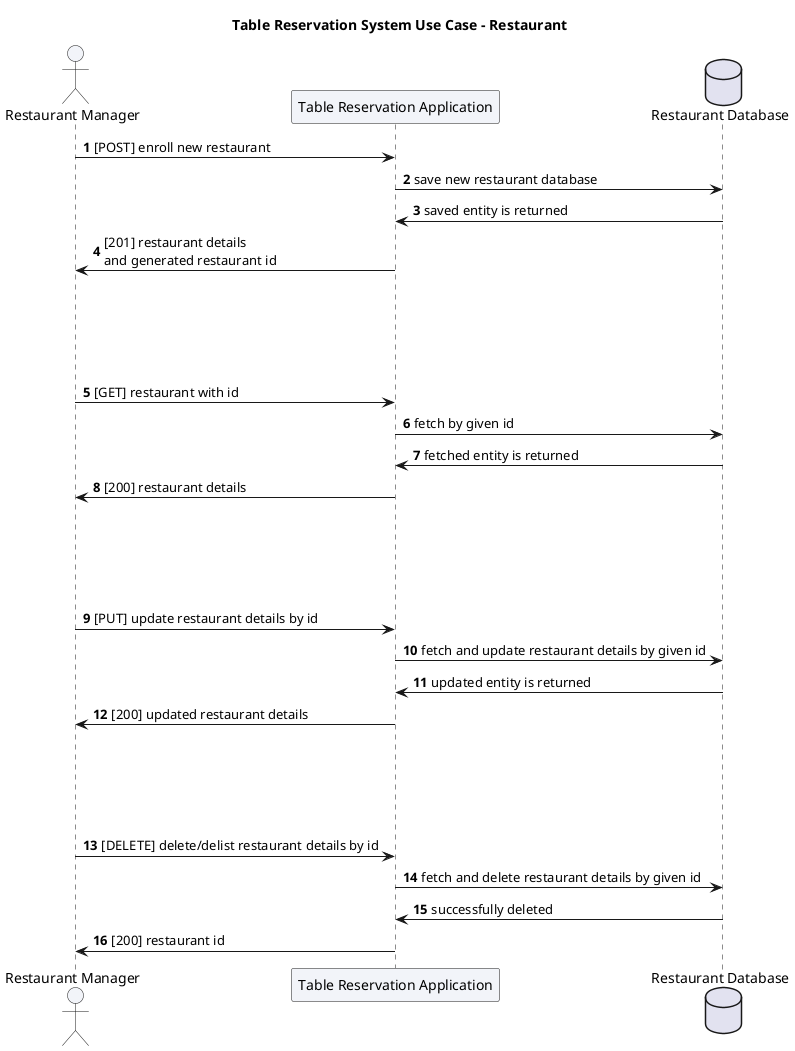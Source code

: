 @startuml
title Table Reservation System Use Case - Restaurant
skinparam BoxPadding 30
skinparam maxMessageSize 400


/'definitions'/
actor "Restaurant Manager" as manager #F2F4F9

participant "Table Reservation Application" as application #F2F4F9

database "Restaurant Database" as db

autonumber
/'interactions'/
manager -> application : [POST] enroll new restaurant
application -> db : save new restaurant database
db -> application : saved entity is returned
application -> manager : [201] restaurant details \nand generated restaurant id
|||
|||
|||
|||
manager -> application : [GET] restaurant with id
application -> db : fetch by given id
db -> application : fetched entity is returned
application -> manager : [200] restaurant details
|||
|||
|||
|||
manager -> application : [PUT] update restaurant details by id
application -> db : fetch and update restaurant details by given id
db -> application : updated entity is returned
application -> manager : [200] updated restaurant details
|||
|||
|||
|||
manager -> application : [DELETE] delete/delist restaurant details by id
application -> db : fetch and delete restaurant details by given id
db -> application : successfully deleted
application -> manager : [200] restaurant id
@enduml